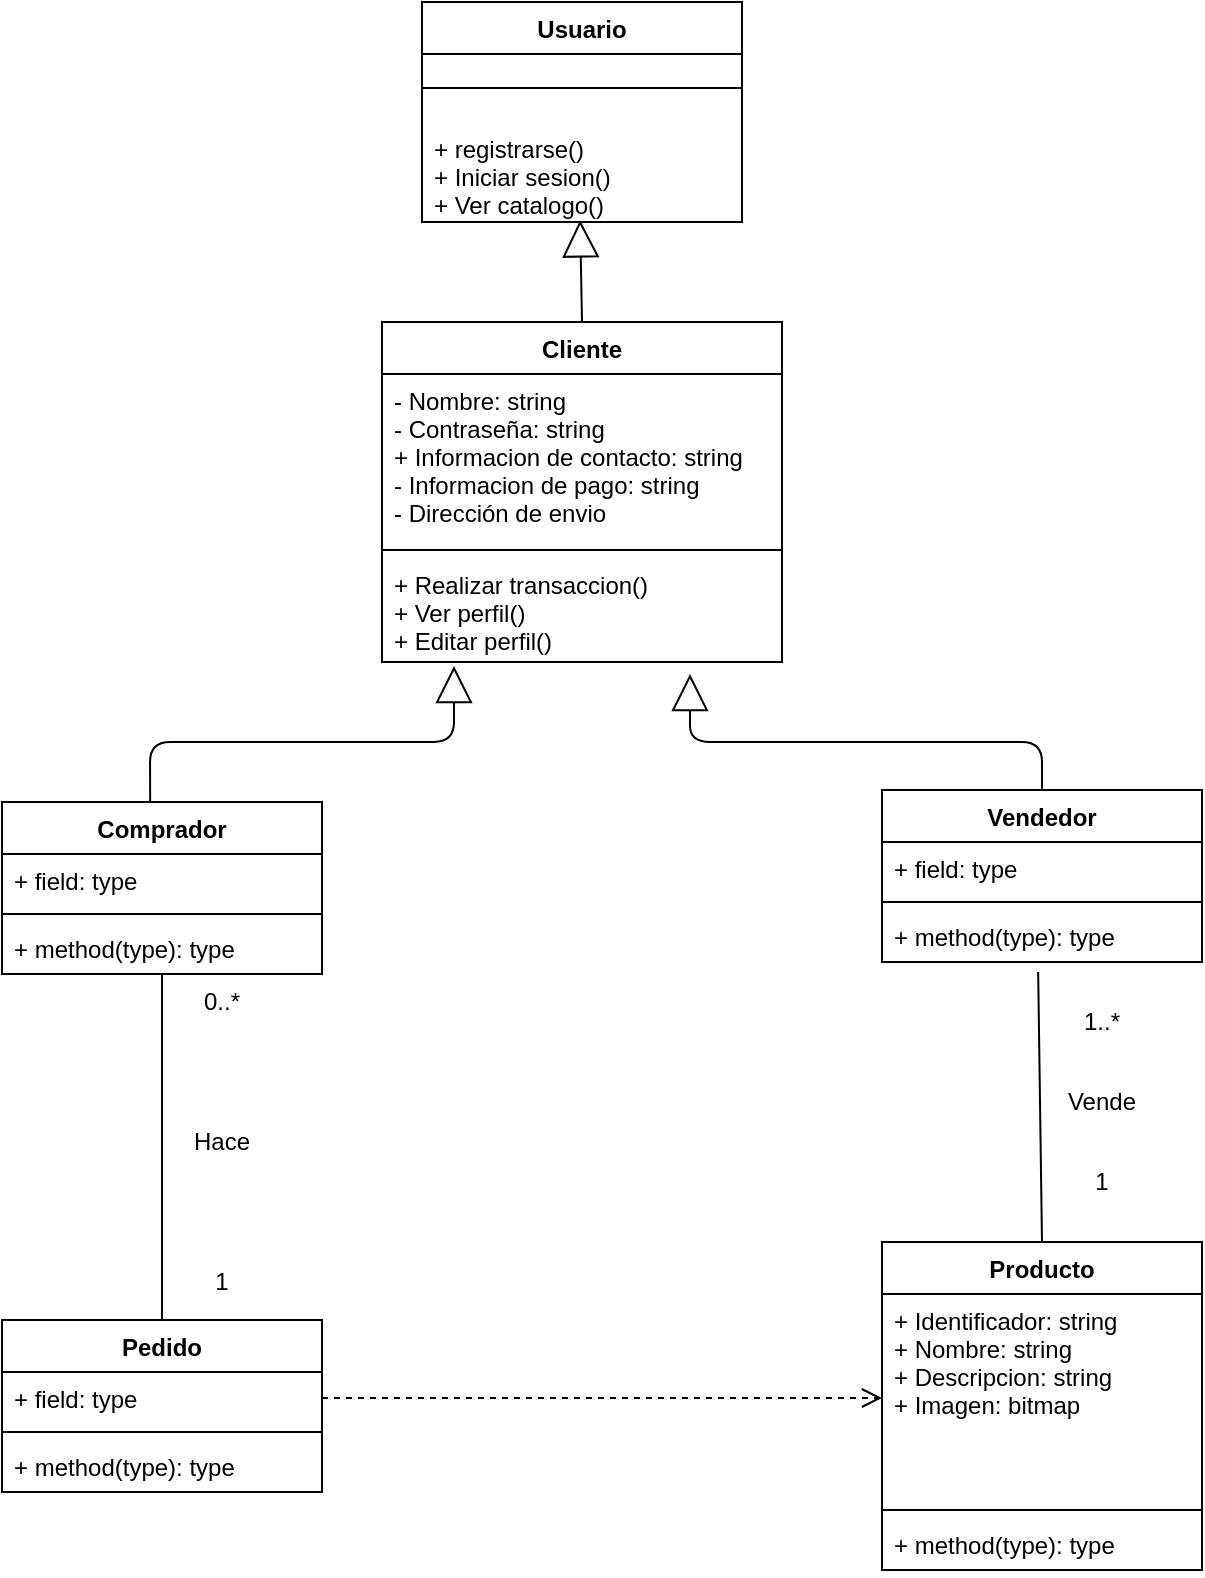 <mxfile version="14.4.9" type="github">
  <diagram name="Page-1" id="c4acf3e9-155e-7222-9cf6-157b1a14988f">
    <mxGraphModel dx="2512" dy="794" grid="1" gridSize="10" guides="1" tooltips="1" connect="1" arrows="1" fold="1" page="1" pageScale="1" pageWidth="850" pageHeight="1100" background="#ffffff" math="0" shadow="0">
      <root>
        <mxCell id="0" />
        <mxCell id="1" parent="0" />
        <mxCell id="9jDJXPcybDQXe_UHXb4w-1" value="Usuario" style="swimlane;fontStyle=1;align=center;verticalAlign=top;childLayout=stackLayout;horizontal=1;startSize=26;horizontalStack=0;resizeParent=1;resizeParentMax=0;resizeLast=0;collapsible=1;marginBottom=0;" vertex="1" parent="1">
          <mxGeometry x="120" y="70" width="160" height="110" as="geometry" />
        </mxCell>
        <mxCell id="9jDJXPcybDQXe_UHXb4w-3" value="" style="line;strokeWidth=1;fillColor=none;align=left;verticalAlign=middle;spacingTop=-1;spacingLeft=3;spacingRight=3;rotatable=0;labelPosition=right;points=[];portConstraint=eastwest;" vertex="1" parent="9jDJXPcybDQXe_UHXb4w-1">
          <mxGeometry y="26" width="160" height="34" as="geometry" />
        </mxCell>
        <mxCell id="9jDJXPcybDQXe_UHXb4w-4" value="+ registrarse()&#xa;+ Iniciar sesion()&#xa;+ Ver catalogo()" style="text;strokeColor=none;fillColor=none;align=left;verticalAlign=top;spacingLeft=4;spacingRight=4;overflow=hidden;rotatable=0;points=[[0,0.5],[1,0.5]];portConstraint=eastwest;" vertex="1" parent="9jDJXPcybDQXe_UHXb4w-1">
          <mxGeometry y="60" width="160" height="50" as="geometry" />
        </mxCell>
        <mxCell id="9jDJXPcybDQXe_UHXb4w-5" value="Cliente" style="swimlane;fontStyle=1;align=center;verticalAlign=top;childLayout=stackLayout;horizontal=1;startSize=26;horizontalStack=0;resizeParent=1;resizeParentMax=0;resizeLast=0;collapsible=1;marginBottom=0;" vertex="1" parent="1">
          <mxGeometry x="100" y="230" width="200" height="170" as="geometry" />
        </mxCell>
        <mxCell id="9jDJXPcybDQXe_UHXb4w-6" value="- Nombre: string&#xa;- Contraseña: string&#xa;+ Informacion de contacto: string&#xa;- Informacion de pago: string&#xa;- Dirección de envio" style="text;strokeColor=none;fillColor=none;align=left;verticalAlign=top;spacingLeft=4;spacingRight=4;overflow=hidden;rotatable=0;points=[[0,0.5],[1,0.5]];portConstraint=eastwest;" vertex="1" parent="9jDJXPcybDQXe_UHXb4w-5">
          <mxGeometry y="26" width="200" height="84" as="geometry" />
        </mxCell>
        <mxCell id="9jDJXPcybDQXe_UHXb4w-7" value="" style="line;strokeWidth=1;fillColor=none;align=left;verticalAlign=middle;spacingTop=-1;spacingLeft=3;spacingRight=3;rotatable=0;labelPosition=right;points=[];portConstraint=eastwest;" vertex="1" parent="9jDJXPcybDQXe_UHXb4w-5">
          <mxGeometry y="110" width="200" height="8" as="geometry" />
        </mxCell>
        <mxCell id="9jDJXPcybDQXe_UHXb4w-8" value="+ Realizar transaccion()&#xa;+ Ver perfil()&#xa;+ Editar perfil()" style="text;strokeColor=none;fillColor=none;align=left;verticalAlign=top;spacingLeft=4;spacingRight=4;overflow=hidden;rotatable=0;points=[[0,0.5],[1,0.5]];portConstraint=eastwest;" vertex="1" parent="9jDJXPcybDQXe_UHXb4w-5">
          <mxGeometry y="118" width="200" height="52" as="geometry" />
        </mxCell>
        <mxCell id="9jDJXPcybDQXe_UHXb4w-10" value="" style="endArrow=block;endSize=16;endFill=0;html=1;exitX=0.5;exitY=0;exitDx=0;exitDy=0;entryX=0.494;entryY=0.983;entryDx=0;entryDy=0;entryPerimeter=0;" edge="1" parent="1" source="9jDJXPcybDQXe_UHXb4w-5" target="9jDJXPcybDQXe_UHXb4w-4">
          <mxGeometry width="160" relative="1" as="geometry">
            <mxPoint x="290" y="570" as="sourcePoint" />
            <mxPoint x="450" y="570" as="targetPoint" />
            <Array as="points" />
          </mxGeometry>
        </mxCell>
        <mxCell id="9jDJXPcybDQXe_UHXb4w-11" value="Comprador" style="swimlane;fontStyle=1;align=center;verticalAlign=top;childLayout=stackLayout;horizontal=1;startSize=26;horizontalStack=0;resizeParent=1;resizeParentMax=0;resizeLast=0;collapsible=1;marginBottom=0;" vertex="1" parent="1">
          <mxGeometry x="-90" y="470" width="160" height="86" as="geometry" />
        </mxCell>
        <mxCell id="9jDJXPcybDQXe_UHXb4w-12" value="+ field: type" style="text;strokeColor=none;fillColor=none;align=left;verticalAlign=top;spacingLeft=4;spacingRight=4;overflow=hidden;rotatable=0;points=[[0,0.5],[1,0.5]];portConstraint=eastwest;" vertex="1" parent="9jDJXPcybDQXe_UHXb4w-11">
          <mxGeometry y="26" width="160" height="26" as="geometry" />
        </mxCell>
        <mxCell id="9jDJXPcybDQXe_UHXb4w-13" value="" style="line;strokeWidth=1;fillColor=none;align=left;verticalAlign=middle;spacingTop=-1;spacingLeft=3;spacingRight=3;rotatable=0;labelPosition=right;points=[];portConstraint=eastwest;" vertex="1" parent="9jDJXPcybDQXe_UHXb4w-11">
          <mxGeometry y="52" width="160" height="8" as="geometry" />
        </mxCell>
        <mxCell id="9jDJXPcybDQXe_UHXb4w-14" value="+ method(type): type" style="text;strokeColor=none;fillColor=none;align=left;verticalAlign=top;spacingLeft=4;spacingRight=4;overflow=hidden;rotatable=0;points=[[0,0.5],[1,0.5]];portConstraint=eastwest;" vertex="1" parent="9jDJXPcybDQXe_UHXb4w-11">
          <mxGeometry y="60" width="160" height="26" as="geometry" />
        </mxCell>
        <mxCell id="9jDJXPcybDQXe_UHXb4w-15" value="Vendedor" style="swimlane;fontStyle=1;align=center;verticalAlign=top;childLayout=stackLayout;horizontal=1;startSize=26;horizontalStack=0;resizeParent=1;resizeParentMax=0;resizeLast=0;collapsible=1;marginBottom=0;" vertex="1" parent="1">
          <mxGeometry x="350" y="464" width="160" height="86" as="geometry" />
        </mxCell>
        <mxCell id="9jDJXPcybDQXe_UHXb4w-16" value="+ field: type" style="text;strokeColor=none;fillColor=none;align=left;verticalAlign=top;spacingLeft=4;spacingRight=4;overflow=hidden;rotatable=0;points=[[0,0.5],[1,0.5]];portConstraint=eastwest;" vertex="1" parent="9jDJXPcybDQXe_UHXb4w-15">
          <mxGeometry y="26" width="160" height="26" as="geometry" />
        </mxCell>
        <mxCell id="9jDJXPcybDQXe_UHXb4w-17" value="" style="line;strokeWidth=1;fillColor=none;align=left;verticalAlign=middle;spacingTop=-1;spacingLeft=3;spacingRight=3;rotatable=0;labelPosition=right;points=[];portConstraint=eastwest;" vertex="1" parent="9jDJXPcybDQXe_UHXb4w-15">
          <mxGeometry y="52" width="160" height="8" as="geometry" />
        </mxCell>
        <mxCell id="9jDJXPcybDQXe_UHXb4w-18" value="+ method(type): type" style="text;strokeColor=none;fillColor=none;align=left;verticalAlign=top;spacingLeft=4;spacingRight=4;overflow=hidden;rotatable=0;points=[[0,0.5],[1,0.5]];portConstraint=eastwest;" vertex="1" parent="9jDJXPcybDQXe_UHXb4w-15">
          <mxGeometry y="60" width="160" height="26" as="geometry" />
        </mxCell>
        <mxCell id="9jDJXPcybDQXe_UHXb4w-19" value="" style="endArrow=block;endSize=16;endFill=0;html=1;exitX=0.5;exitY=0;exitDx=0;exitDy=0;entryX=0.77;entryY=1.115;entryDx=0;entryDy=0;entryPerimeter=0;" edge="1" parent="1" source="9jDJXPcybDQXe_UHXb4w-15" target="9jDJXPcybDQXe_UHXb4w-8">
          <mxGeometry width="160" relative="1" as="geometry">
            <mxPoint x="210" y="280" as="sourcePoint" />
            <mxPoint x="209.04" y="189.15" as="targetPoint" />
            <Array as="points">
              <mxPoint x="430" y="440" />
              <mxPoint x="254" y="440" />
            </Array>
          </mxGeometry>
        </mxCell>
        <mxCell id="9jDJXPcybDQXe_UHXb4w-20" value="" style="endArrow=block;endSize=16;endFill=0;html=1;exitX=0.463;exitY=0;exitDx=0;exitDy=0;entryX=0.18;entryY=1.038;entryDx=0;entryDy=0;entryPerimeter=0;exitPerimeter=0;" edge="1" parent="1" source="9jDJXPcybDQXe_UHXb4w-11" target="9jDJXPcybDQXe_UHXb4w-8">
          <mxGeometry width="160" relative="1" as="geometry">
            <mxPoint x="220" y="290" as="sourcePoint" />
            <mxPoint x="219.04" y="199.15" as="targetPoint" />
            <Array as="points">
              <mxPoint x="-16" y="440" />
              <mxPoint x="136" y="440" />
            </Array>
          </mxGeometry>
        </mxCell>
        <mxCell id="9jDJXPcybDQXe_UHXb4w-21" value="Pedido" style="swimlane;fontStyle=1;align=center;verticalAlign=top;childLayout=stackLayout;horizontal=1;startSize=26;horizontalStack=0;resizeParent=1;resizeParentMax=0;resizeLast=0;collapsible=1;marginBottom=0;" vertex="1" parent="1">
          <mxGeometry x="-90" y="729" width="160" height="86" as="geometry" />
        </mxCell>
        <mxCell id="9jDJXPcybDQXe_UHXb4w-22" value="+ field: type" style="text;strokeColor=none;fillColor=none;align=left;verticalAlign=top;spacingLeft=4;spacingRight=4;overflow=hidden;rotatable=0;points=[[0,0.5],[1,0.5]];portConstraint=eastwest;" vertex="1" parent="9jDJXPcybDQXe_UHXb4w-21">
          <mxGeometry y="26" width="160" height="26" as="geometry" />
        </mxCell>
        <mxCell id="9jDJXPcybDQXe_UHXb4w-23" value="" style="line;strokeWidth=1;fillColor=none;align=left;verticalAlign=middle;spacingTop=-1;spacingLeft=3;spacingRight=3;rotatable=0;labelPosition=right;points=[];portConstraint=eastwest;" vertex="1" parent="9jDJXPcybDQXe_UHXb4w-21">
          <mxGeometry y="52" width="160" height="8" as="geometry" />
        </mxCell>
        <mxCell id="9jDJXPcybDQXe_UHXb4w-24" value="+ method(type): type" style="text;strokeColor=none;fillColor=none;align=left;verticalAlign=top;spacingLeft=4;spacingRight=4;overflow=hidden;rotatable=0;points=[[0,0.5],[1,0.5]];portConstraint=eastwest;" vertex="1" parent="9jDJXPcybDQXe_UHXb4w-21">
          <mxGeometry y="60" width="160" height="26" as="geometry" />
        </mxCell>
        <mxCell id="9jDJXPcybDQXe_UHXb4w-25" value="Producto" style="swimlane;fontStyle=1;align=center;verticalAlign=top;childLayout=stackLayout;horizontal=1;startSize=26;horizontalStack=0;resizeParent=1;resizeParentMax=0;resizeLast=0;collapsible=1;marginBottom=0;" vertex="1" parent="1">
          <mxGeometry x="350" y="690" width="160" height="164" as="geometry" />
        </mxCell>
        <mxCell id="9jDJXPcybDQXe_UHXb4w-26" value="+ Identificador: string&#xa;+ Nombre: string&#xa;+ Descripcion: string&#xa;+ Imagen: bitmap" style="text;strokeColor=none;fillColor=none;align=left;verticalAlign=top;spacingLeft=4;spacingRight=4;overflow=hidden;rotatable=0;points=[[0,0.5],[1,0.5]];portConstraint=eastwest;" vertex="1" parent="9jDJXPcybDQXe_UHXb4w-25">
          <mxGeometry y="26" width="160" height="104" as="geometry" />
        </mxCell>
        <mxCell id="9jDJXPcybDQXe_UHXb4w-27" value="" style="line;strokeWidth=1;fillColor=none;align=left;verticalAlign=middle;spacingTop=-1;spacingLeft=3;spacingRight=3;rotatable=0;labelPosition=right;points=[];portConstraint=eastwest;" vertex="1" parent="9jDJXPcybDQXe_UHXb4w-25">
          <mxGeometry y="130" width="160" height="8" as="geometry" />
        </mxCell>
        <mxCell id="9jDJXPcybDQXe_UHXb4w-28" value="+ method(type): type" style="text;strokeColor=none;fillColor=none;align=left;verticalAlign=top;spacingLeft=4;spacingRight=4;overflow=hidden;rotatable=0;points=[[0,0.5],[1,0.5]];portConstraint=eastwest;" vertex="1" parent="9jDJXPcybDQXe_UHXb4w-25">
          <mxGeometry y="138" width="160" height="26" as="geometry" />
        </mxCell>
        <mxCell id="9jDJXPcybDQXe_UHXb4w-32" value="" style="html=1;verticalAlign=bottom;endArrow=open;dashed=1;endSize=8;entryX=0;entryY=0.5;entryDx=0;entryDy=0;exitX=1;exitY=0.5;exitDx=0;exitDy=0;" edge="1" parent="1" source="9jDJXPcybDQXe_UHXb4w-22" target="9jDJXPcybDQXe_UHXb4w-26">
          <mxGeometry relative="1" as="geometry">
            <mxPoint x="200" y="740" as="sourcePoint" />
            <mxPoint x="120" y="740" as="targetPoint" />
          </mxGeometry>
        </mxCell>
        <mxCell id="9jDJXPcybDQXe_UHXb4w-34" value="" style="endArrow=none;html=1;exitX=0.5;exitY=0;exitDx=0;exitDy=0;" edge="1" parent="1" source="9jDJXPcybDQXe_UHXb4w-21" target="9jDJXPcybDQXe_UHXb4w-14">
          <mxGeometry width="50" height="50" relative="1" as="geometry">
            <mxPoint x="-10" y="640" as="sourcePoint" />
            <mxPoint x="40" y="590" as="targetPoint" />
          </mxGeometry>
        </mxCell>
        <mxCell id="9jDJXPcybDQXe_UHXb4w-35" value="0..*" style="text;html=1;strokeColor=none;fillColor=none;align=center;verticalAlign=middle;whiteSpace=wrap;rounded=0;" vertex="1" parent="1">
          <mxGeometry y="560" width="40" height="20" as="geometry" />
        </mxCell>
        <mxCell id="9jDJXPcybDQXe_UHXb4w-36" value="1" style="text;html=1;strokeColor=none;fillColor=none;align=center;verticalAlign=middle;whiteSpace=wrap;rounded=0;" vertex="1" parent="1">
          <mxGeometry y="700" width="40" height="20" as="geometry" />
        </mxCell>
        <mxCell id="9jDJXPcybDQXe_UHXb4w-37" value="Hace" style="text;html=1;strokeColor=none;fillColor=none;align=center;verticalAlign=middle;whiteSpace=wrap;rounded=0;" vertex="1" parent="1">
          <mxGeometry y="630" width="40" height="20" as="geometry" />
        </mxCell>
        <mxCell id="9jDJXPcybDQXe_UHXb4w-38" value="" style="endArrow=none;html=1;exitX=0.5;exitY=0;exitDx=0;exitDy=0;entryX=0.488;entryY=1.192;entryDx=0;entryDy=0;entryPerimeter=0;" edge="1" parent="1" source="9jDJXPcybDQXe_UHXb4w-25" target="9jDJXPcybDQXe_UHXb4w-18">
          <mxGeometry width="50" height="50" relative="1" as="geometry">
            <mxPoint x="390" y="690" as="sourcePoint" />
            <mxPoint x="390" y="556" as="targetPoint" />
          </mxGeometry>
        </mxCell>
        <mxCell id="9jDJXPcybDQXe_UHXb4w-39" value="1..*" style="text;html=1;strokeColor=none;fillColor=none;align=center;verticalAlign=middle;whiteSpace=wrap;rounded=0;" vertex="1" parent="1">
          <mxGeometry x="440" y="570" width="40" height="20" as="geometry" />
        </mxCell>
        <mxCell id="9jDJXPcybDQXe_UHXb4w-40" value="1" style="text;html=1;strokeColor=none;fillColor=none;align=center;verticalAlign=middle;whiteSpace=wrap;rounded=0;" vertex="1" parent="1">
          <mxGeometry x="440" y="650" width="40" height="20" as="geometry" />
        </mxCell>
        <mxCell id="9jDJXPcybDQXe_UHXb4w-41" value="Vende" style="text;html=1;strokeColor=none;fillColor=none;align=center;verticalAlign=middle;whiteSpace=wrap;rounded=0;" vertex="1" parent="1">
          <mxGeometry x="440" y="610" width="40" height="20" as="geometry" />
        </mxCell>
      </root>
    </mxGraphModel>
  </diagram>
</mxfile>
